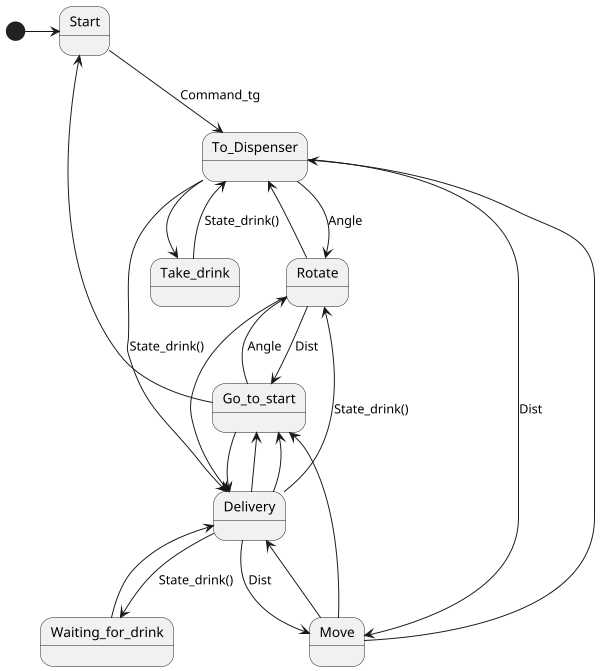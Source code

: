 @startuml
scale 600 width

[*] -> Start
Start --> To_Dispenser : Command_tg
To_Dispenser --> Rotate : Angle
Rotate --> To_Dispenser
To_Dispenser --> Move : Dist
Move --> To_Dispenser
To_Dispenser --> Take_drink 
Take_drink --> To_Dispenser : State_drink()

To_Dispenser --> Delivery : State_drink()

Delivery --> Rotate : State_drink()
Rotate --> Delivery
Delivery --> Move : Dist
Move --> Delivery 
Delivery --> Waiting_for_drink : State_drink()
Waiting_for_drink --> Delivery
Delivery --> Go_to_start
Go_to_start --> Delivery

Delivery --> Go_to_start

Go_to_start --> Rotate : Angle
Rotate --> Go_to_start : Dist
Move --> Go_to_start

Go_to_start --> Start

@enduml
